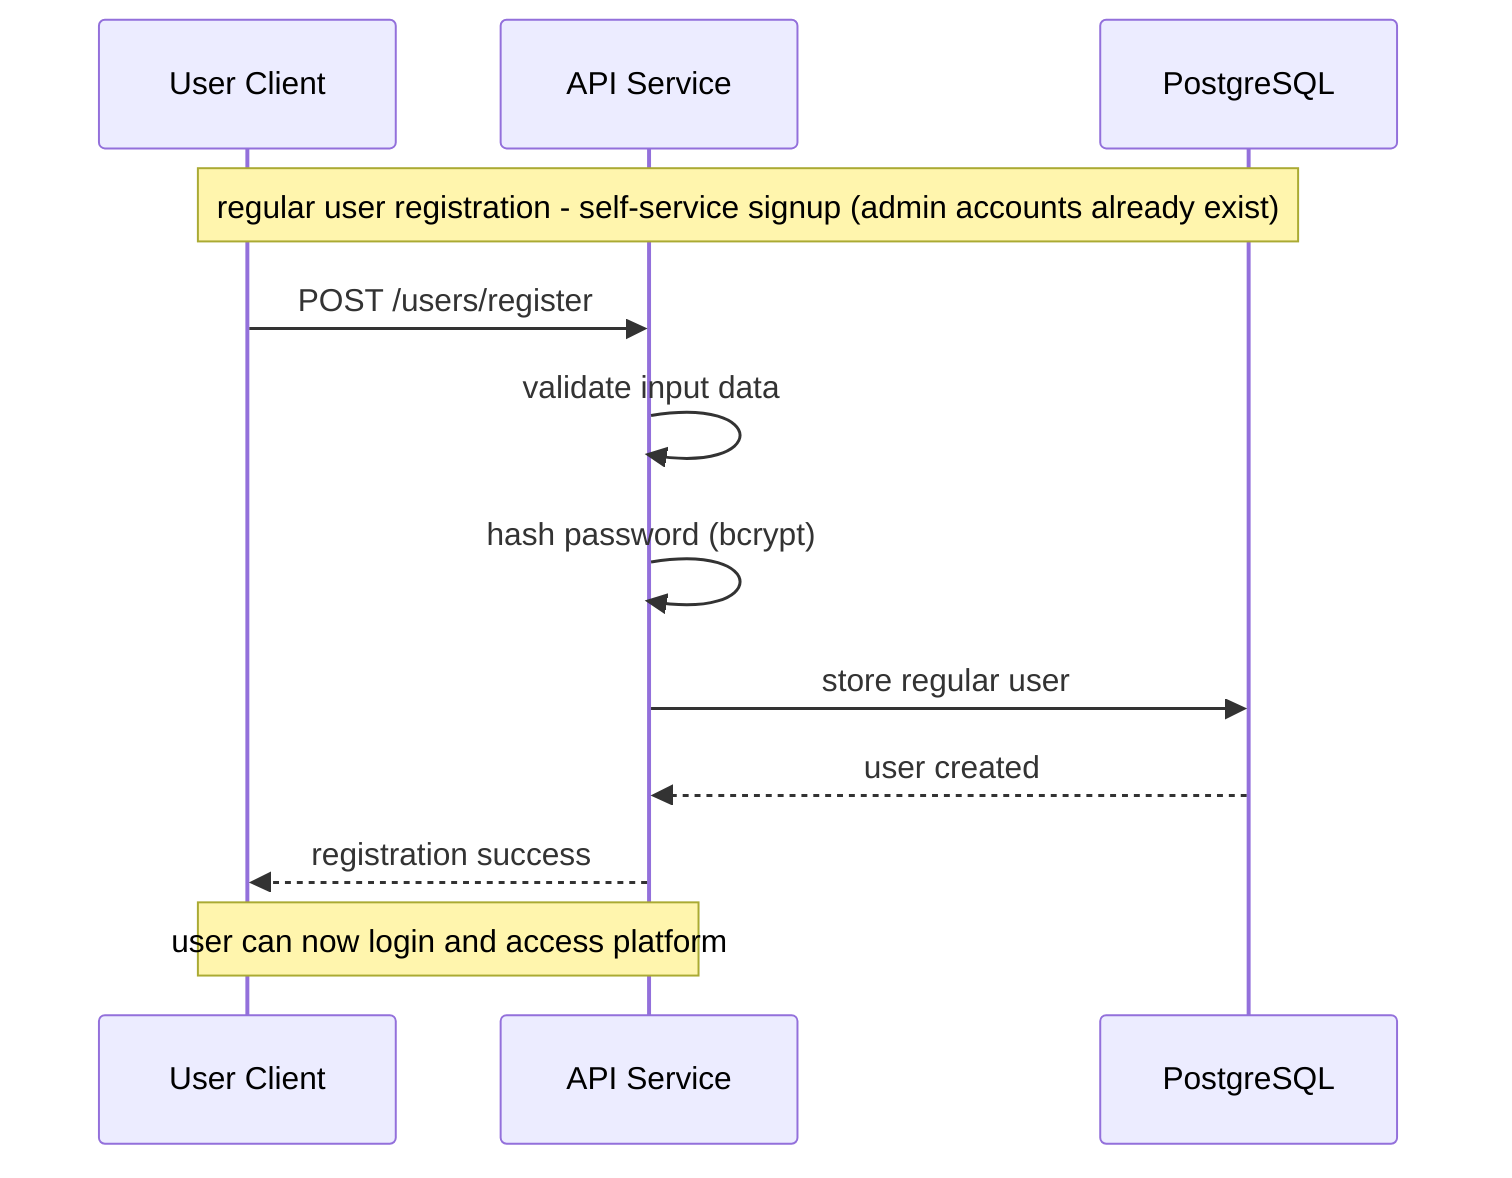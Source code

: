 sequenceDiagram
    participant User as User Client
    participant API as API Service
    participant DB as PostgreSQL

    Note over User, DB: regular user registration - self-service signup (admin accounts already exist)

    User->>API: POST /users/register  
    API->>API: validate input data
    API->>API: hash password (bcrypt)
    API->>DB: store regular user
    DB-->>API: user created
    API-->>User: registration success

    Note over User, API: user can now login and access platform